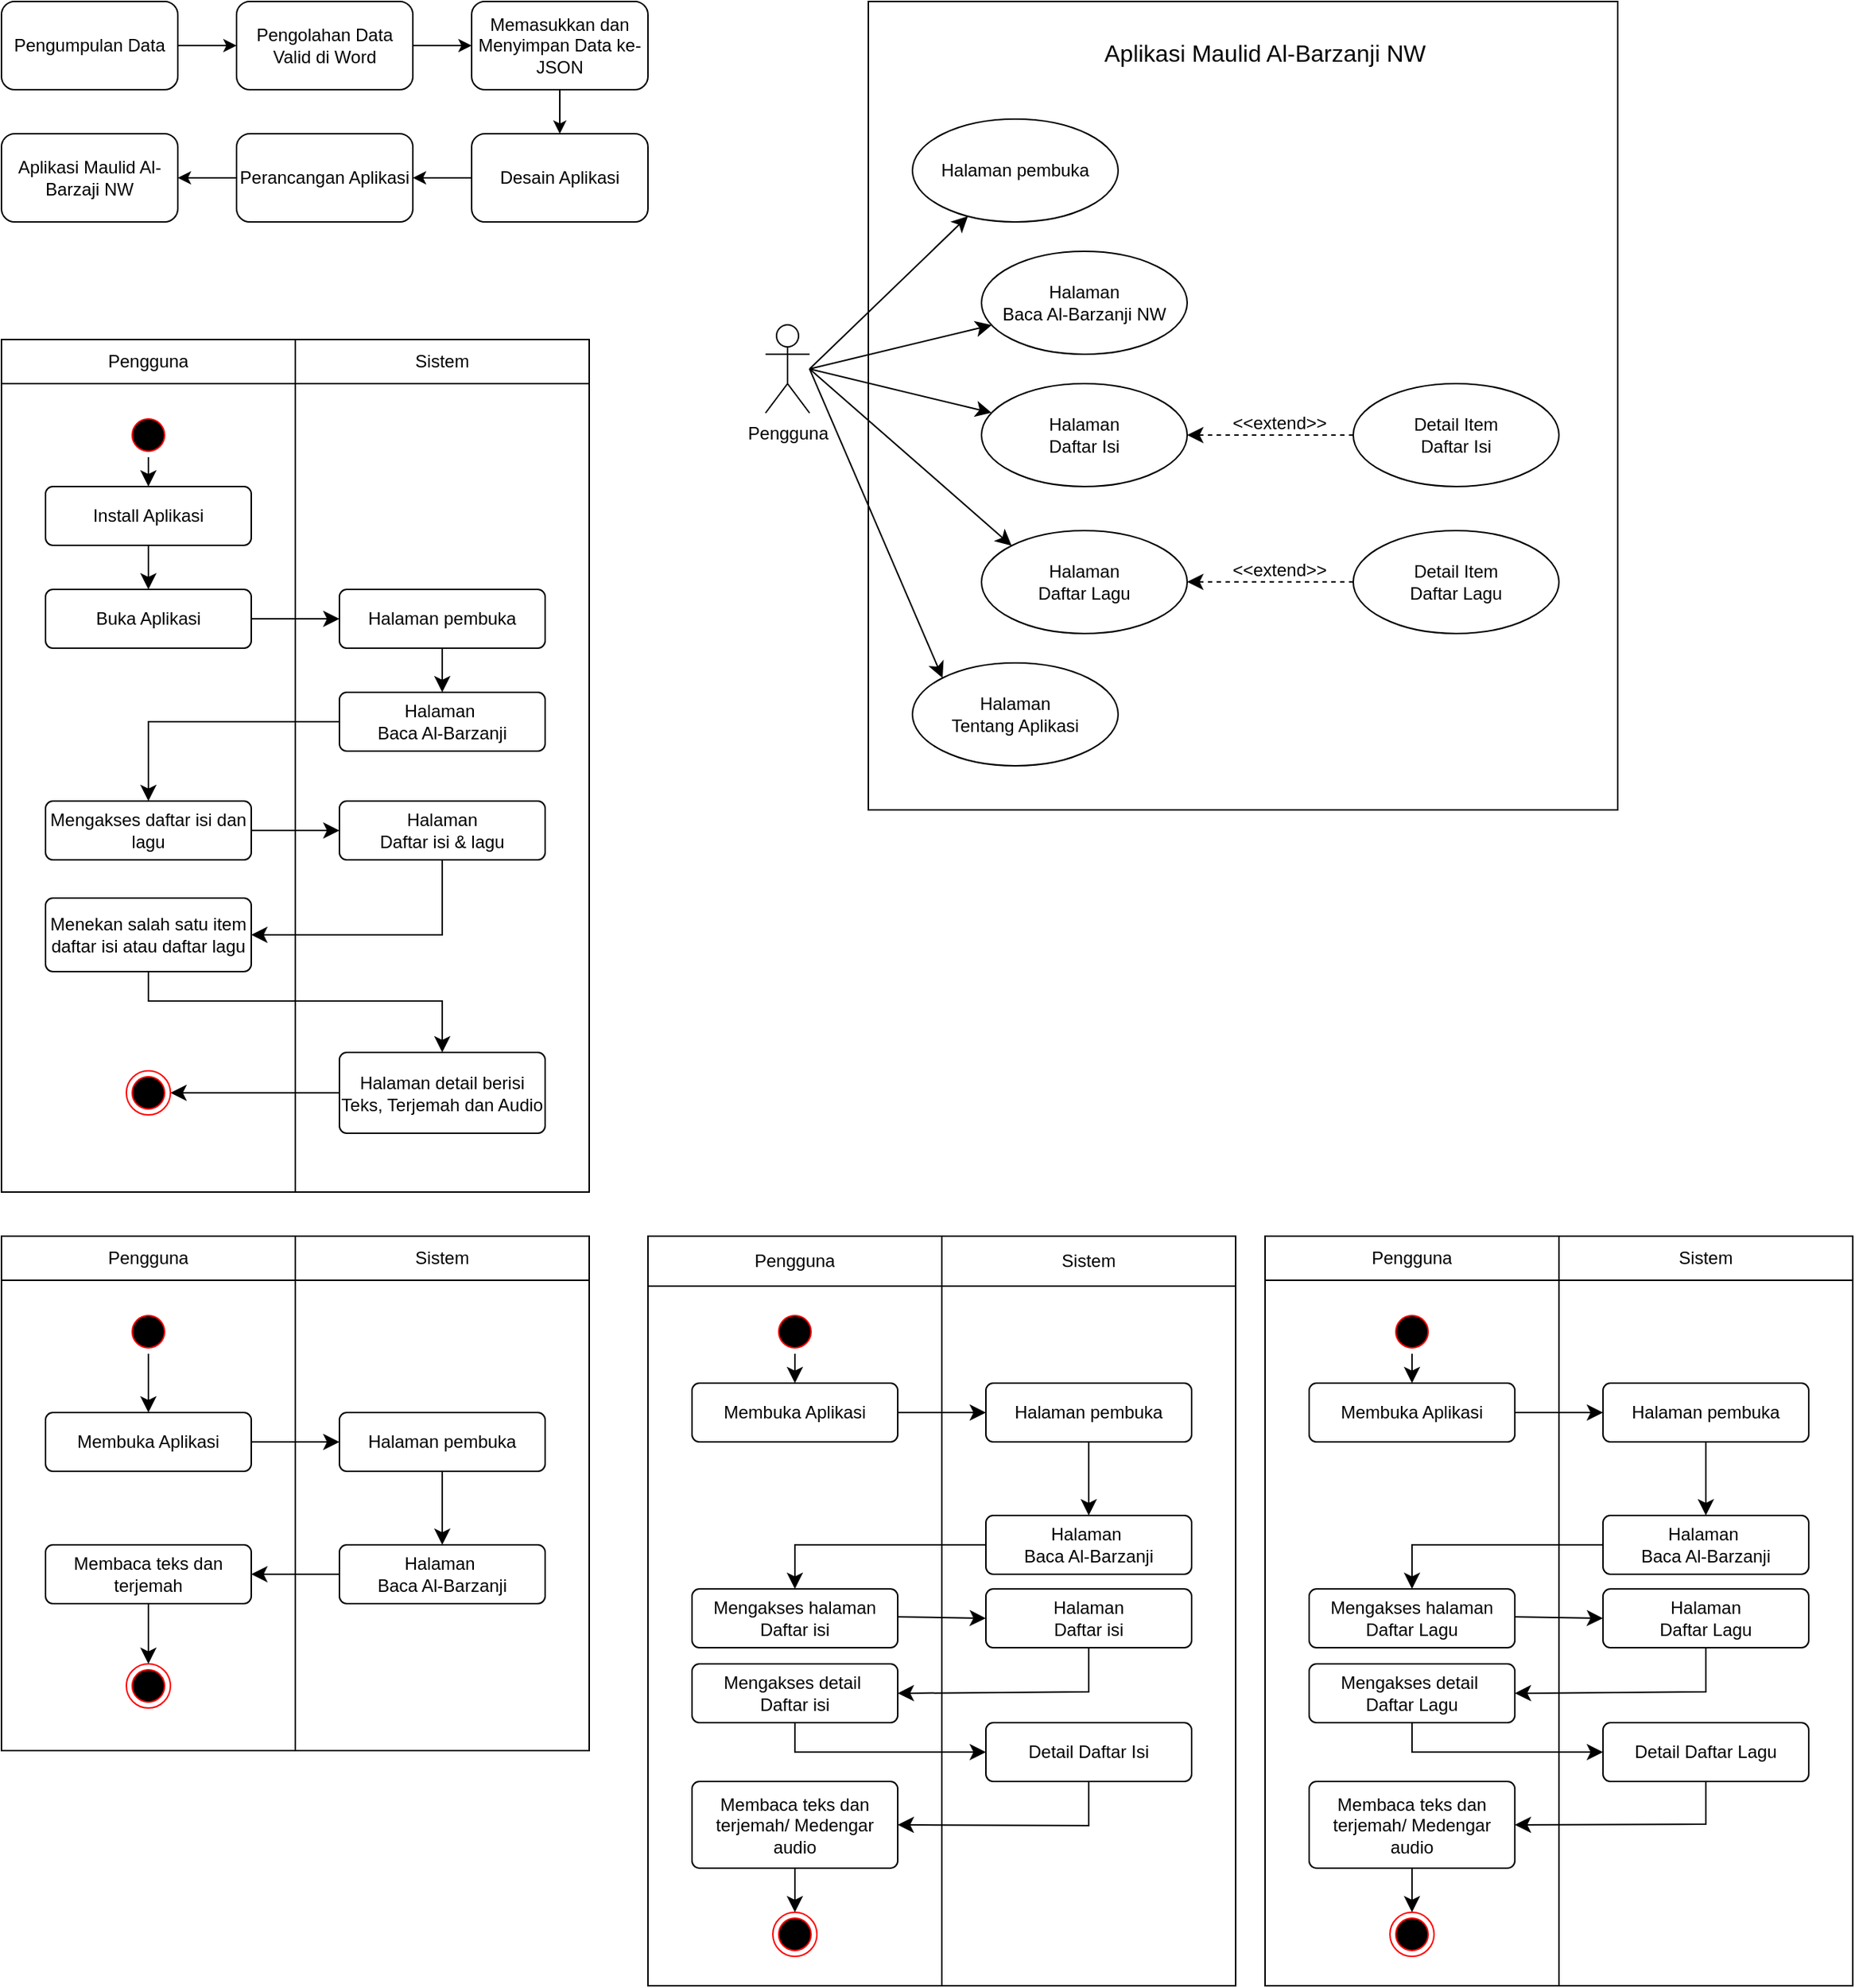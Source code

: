 <mxfile version="24.7.7">
  <diagram name="Halaman-1" id="_kUwV4zUr6YiUMnC7bTi">
    <mxGraphModel dx="1509" dy="865" grid="1" gridSize="10" guides="1" tooltips="1" connect="1" arrows="1" fold="1" page="1" pageScale="1" pageWidth="827" pageHeight="1169" math="0" shadow="0">
      <root>
        <mxCell id="0" />
        <mxCell id="1" parent="0" />
        <mxCell id="xTAgwLi-LPRYSbEvn7TH-20" value="" style="group" vertex="1" connectable="0" parent="1">
          <mxGeometry width="440" height="150" as="geometry" />
        </mxCell>
        <mxCell id="xTAgwLi-LPRYSbEvn7TH-10" style="edgeStyle=orthogonalEdgeStyle;rounded=0;orthogonalLoop=1;jettySize=auto;html=1;entryX=0;entryY=0.5;entryDx=0;entryDy=0;fontFamily=Helvetica;fontSize=12;fontColor=default;" edge="1" parent="xTAgwLi-LPRYSbEvn7TH-20" source="xTAgwLi-LPRYSbEvn7TH-8" target="xTAgwLi-LPRYSbEvn7TH-9">
          <mxGeometry relative="1" as="geometry" />
        </mxCell>
        <mxCell id="xTAgwLi-LPRYSbEvn7TH-8" value="Pengumpulan Data" style="rounded=1;whiteSpace=wrap;html=1;align=center;verticalAlign=middle;fontFamily=Helvetica;fontSize=12;" vertex="1" parent="xTAgwLi-LPRYSbEvn7TH-20">
          <mxGeometry width="120" height="60" as="geometry" />
        </mxCell>
        <mxCell id="xTAgwLi-LPRYSbEvn7TH-16" style="edgeStyle=orthogonalEdgeStyle;rounded=0;orthogonalLoop=1;jettySize=auto;html=1;entryX=0;entryY=0.5;entryDx=0;entryDy=0;fontFamily=Helvetica;fontSize=12;fontColor=default;" edge="1" parent="xTAgwLi-LPRYSbEvn7TH-20" source="xTAgwLi-LPRYSbEvn7TH-9" target="xTAgwLi-LPRYSbEvn7TH-12">
          <mxGeometry relative="1" as="geometry" />
        </mxCell>
        <mxCell id="xTAgwLi-LPRYSbEvn7TH-9" value="Pengolahan Data Valid di Word" style="rounded=1;whiteSpace=wrap;html=1;align=center;verticalAlign=middle;fontFamily=Helvetica;fontSize=12;" vertex="1" parent="xTAgwLi-LPRYSbEvn7TH-20">
          <mxGeometry x="160" width="120" height="60" as="geometry" />
        </mxCell>
        <mxCell id="xTAgwLi-LPRYSbEvn7TH-17" style="edgeStyle=orthogonalEdgeStyle;rounded=0;orthogonalLoop=1;jettySize=auto;html=1;fontFamily=Helvetica;fontSize=12;fontColor=default;" edge="1" parent="xTAgwLi-LPRYSbEvn7TH-20" source="xTAgwLi-LPRYSbEvn7TH-12" target="xTAgwLi-LPRYSbEvn7TH-13">
          <mxGeometry relative="1" as="geometry" />
        </mxCell>
        <mxCell id="xTAgwLi-LPRYSbEvn7TH-12" value="Memasukkan dan Menyimpan Data ke-JSON" style="rounded=1;whiteSpace=wrap;html=1;align=center;verticalAlign=middle;fontFamily=Helvetica;fontSize=12;" vertex="1" parent="xTAgwLi-LPRYSbEvn7TH-20">
          <mxGeometry x="320" width="120" height="60" as="geometry" />
        </mxCell>
        <mxCell id="xTAgwLi-LPRYSbEvn7TH-18" style="edgeStyle=orthogonalEdgeStyle;rounded=0;orthogonalLoop=1;jettySize=auto;html=1;fontFamily=Helvetica;fontSize=12;fontColor=default;" edge="1" parent="xTAgwLi-LPRYSbEvn7TH-20" source="xTAgwLi-LPRYSbEvn7TH-13" target="xTAgwLi-LPRYSbEvn7TH-14">
          <mxGeometry relative="1" as="geometry" />
        </mxCell>
        <mxCell id="xTAgwLi-LPRYSbEvn7TH-13" value="Desain Aplikasi" style="rounded=1;whiteSpace=wrap;html=1;align=center;verticalAlign=middle;fontFamily=Helvetica;fontSize=12;" vertex="1" parent="xTAgwLi-LPRYSbEvn7TH-20">
          <mxGeometry x="320" y="90" width="120" height="60" as="geometry" />
        </mxCell>
        <mxCell id="xTAgwLi-LPRYSbEvn7TH-19" style="edgeStyle=orthogonalEdgeStyle;rounded=0;orthogonalLoop=1;jettySize=auto;html=1;fontFamily=Helvetica;fontSize=12;fontColor=default;" edge="1" parent="xTAgwLi-LPRYSbEvn7TH-20" source="xTAgwLi-LPRYSbEvn7TH-14" target="xTAgwLi-LPRYSbEvn7TH-15">
          <mxGeometry relative="1" as="geometry" />
        </mxCell>
        <mxCell id="xTAgwLi-LPRYSbEvn7TH-14" value="Perancangan Aplikasi" style="rounded=1;whiteSpace=wrap;html=1;align=center;verticalAlign=middle;fontFamily=Helvetica;fontSize=12;" vertex="1" parent="xTAgwLi-LPRYSbEvn7TH-20">
          <mxGeometry x="160" y="90" width="120" height="60" as="geometry" />
        </mxCell>
        <mxCell id="xTAgwLi-LPRYSbEvn7TH-15" value="Aplikasi Maulid Al-Barzaji NW" style="rounded=1;whiteSpace=wrap;html=1;align=center;verticalAlign=middle;fontFamily=Helvetica;fontSize=12;" vertex="1" parent="xTAgwLi-LPRYSbEvn7TH-20">
          <mxGeometry y="90" width="120" height="60" as="geometry" />
        </mxCell>
        <mxCell id="zoRTFglggdQ3mru7zorv-45" value="" style="group" vertex="1" connectable="0" parent="1">
          <mxGeometry y="230" width="400" height="580.0" as="geometry" />
        </mxCell>
        <mxCell id="xTAgwLi-LPRYSbEvn7TH-61" value="" style="shape=table;startSize=0;container=1;collapsible=0;childLayout=tableLayout;" vertex="1" parent="zoRTFglggdQ3mru7zorv-45">
          <mxGeometry width="400" height="580.0" as="geometry" />
        </mxCell>
        <mxCell id="xTAgwLi-LPRYSbEvn7TH-62" value="" style="shape=tableRow;horizontal=0;startSize=0;swimlaneHead=0;swimlaneBody=0;strokeColor=inherit;top=0;left=0;bottom=0;right=0;collapsible=0;dropTarget=0;fillColor=none;points=[[0,0.5],[1,0.5]];portConstraint=eastwest;" vertex="1" parent="xTAgwLi-LPRYSbEvn7TH-61">
          <mxGeometry width="400" height="30" as="geometry" />
        </mxCell>
        <mxCell id="xTAgwLi-LPRYSbEvn7TH-63" value="Pengguna" style="shape=partialRectangle;html=1;whiteSpace=wrap;connectable=0;strokeColor=inherit;overflow=hidden;fillColor=none;top=0;left=0;bottom=0;right=0;pointerEvents=1;" vertex="1" parent="xTAgwLi-LPRYSbEvn7TH-62">
          <mxGeometry width="200" height="30" as="geometry">
            <mxRectangle width="200" height="30" as="alternateBounds" />
          </mxGeometry>
        </mxCell>
        <mxCell id="xTAgwLi-LPRYSbEvn7TH-64" value="Sistem" style="shape=partialRectangle;html=1;whiteSpace=wrap;connectable=0;strokeColor=inherit;overflow=hidden;fillColor=none;top=0;left=0;bottom=0;right=0;pointerEvents=1;" vertex="1" parent="xTAgwLi-LPRYSbEvn7TH-62">
          <mxGeometry x="200" width="200" height="30" as="geometry">
            <mxRectangle width="200" height="30" as="alternateBounds" />
          </mxGeometry>
        </mxCell>
        <mxCell id="xTAgwLi-LPRYSbEvn7TH-65" value="" style="shape=tableRow;horizontal=0;startSize=0;swimlaneHead=0;swimlaneBody=0;strokeColor=inherit;top=0;left=0;bottom=0;right=0;collapsible=0;dropTarget=0;fillColor=none;points=[[0,0.5],[1,0.5]];portConstraint=eastwest;" vertex="1" parent="xTAgwLi-LPRYSbEvn7TH-61">
          <mxGeometry y="30" width="400" height="550" as="geometry" />
        </mxCell>
        <mxCell id="xTAgwLi-LPRYSbEvn7TH-66" value="" style="shape=partialRectangle;html=1;whiteSpace=wrap;connectable=0;strokeColor=inherit;overflow=hidden;fillColor=none;top=0;left=0;bottom=0;right=0;pointerEvents=1;" vertex="1" parent="xTAgwLi-LPRYSbEvn7TH-65">
          <mxGeometry width="200" height="550" as="geometry">
            <mxRectangle width="200" height="550" as="alternateBounds" />
          </mxGeometry>
        </mxCell>
        <mxCell id="xTAgwLi-LPRYSbEvn7TH-67" value="" style="shape=partialRectangle;html=1;whiteSpace=wrap;connectable=0;strokeColor=inherit;overflow=hidden;fillColor=none;top=0;left=0;bottom=0;right=0;pointerEvents=1;" vertex="1" parent="xTAgwLi-LPRYSbEvn7TH-65">
          <mxGeometry x="200" width="200" height="550" as="geometry">
            <mxRectangle width="200" height="550" as="alternateBounds" />
          </mxGeometry>
        </mxCell>
        <mxCell id="zoRTFglggdQ3mru7zorv-22" value="Halaman detail berisi&lt;div&gt;Teks, Terjemah dan Audio&lt;/div&gt;" style="html=1;align=center;verticalAlign=middle;rounded=1;absoluteArcSize=1;arcSize=10;dashed=0;whiteSpace=wrap;" vertex="1" parent="zoRTFglggdQ3mru7zorv-45">
          <mxGeometry x="230" y="485" width="140" height="55" as="geometry" />
        </mxCell>
        <mxCell id="zoRTFglggdQ3mru7zorv-29" style="edgeStyle=none;curved=1;rounded=0;orthogonalLoop=1;jettySize=auto;html=1;entryX=1;entryY=0.5;entryDx=0;entryDy=0;fontSize=12;startSize=8;endSize=8;" edge="1" parent="zoRTFglggdQ3mru7zorv-45" source="zoRTFglggdQ3mru7zorv-22" target="xTAgwLi-LPRYSbEvn7TH-47">
          <mxGeometry relative="1" as="geometry" />
        </mxCell>
        <mxCell id="xTAgwLi-LPRYSbEvn7TH-45" value="" style="ellipse;html=1;shape=startState;fillColor=#000000;strokeColor=#ff0000;" vertex="1" parent="zoRTFglggdQ3mru7zorv-45">
          <mxGeometry x="85" y="50" width="30" height="30" as="geometry" />
        </mxCell>
        <mxCell id="xTAgwLi-LPRYSbEvn7TH-47" value="" style="ellipse;html=1;shape=endState;fillColor=#000000;strokeColor=#ff0000;" vertex="1" parent="zoRTFglggdQ3mru7zorv-45">
          <mxGeometry x="85" y="497.5" width="30" height="30" as="geometry" />
        </mxCell>
        <mxCell id="xTAgwLi-LPRYSbEvn7TH-68" value="Install Aplikasi" style="html=1;align=center;verticalAlign=middle;rounded=1;absoluteArcSize=1;arcSize=10;dashed=0;whiteSpace=wrap;" vertex="1" parent="zoRTFglggdQ3mru7zorv-45">
          <mxGeometry x="30" y="100" width="140" height="40" as="geometry" />
        </mxCell>
        <mxCell id="xTAgwLi-LPRYSbEvn7TH-69" value="Buka Aplikasi" style="html=1;align=center;verticalAlign=middle;rounded=1;absoluteArcSize=1;arcSize=10;dashed=0;whiteSpace=wrap;" vertex="1" parent="zoRTFglggdQ3mru7zorv-45">
          <mxGeometry x="30" y="170" width="140" height="40" as="geometry" />
        </mxCell>
        <mxCell id="zoRTFglggdQ3mru7zorv-34" style="edgeStyle=none;curved=1;rounded=0;orthogonalLoop=1;jettySize=auto;html=1;fontSize=12;startSize=8;endSize=8;" edge="1" parent="zoRTFglggdQ3mru7zorv-45" source="xTAgwLi-LPRYSbEvn7TH-70" target="xTAgwLi-LPRYSbEvn7TH-71">
          <mxGeometry relative="1" as="geometry" />
        </mxCell>
        <mxCell id="xTAgwLi-LPRYSbEvn7TH-70" value="Halaman pembuka" style="html=1;align=center;verticalAlign=middle;rounded=1;absoluteArcSize=1;arcSize=10;dashed=0;whiteSpace=wrap;" vertex="1" parent="zoRTFglggdQ3mru7zorv-45">
          <mxGeometry x="230" y="170" width="140" height="40" as="geometry" />
        </mxCell>
        <mxCell id="zoRTFglggdQ3mru7zorv-35" style="edgeStyle=none;curved=0;rounded=0;orthogonalLoop=1;jettySize=auto;html=1;entryX=0.5;entryY=0;entryDx=0;entryDy=0;fontSize=12;startSize=8;endSize=8;" edge="1" parent="zoRTFglggdQ3mru7zorv-45" source="xTAgwLi-LPRYSbEvn7TH-71" target="zoRTFglggdQ3mru7zorv-31">
          <mxGeometry relative="1" as="geometry">
            <Array as="points">
              <mxPoint x="100" y="260" />
            </Array>
          </mxGeometry>
        </mxCell>
        <mxCell id="xTAgwLi-LPRYSbEvn7TH-71" value="Halaman&amp;nbsp;&lt;div&gt;Baca Al-Barzanji&lt;/div&gt;" style="html=1;align=center;verticalAlign=middle;rounded=1;absoluteArcSize=1;arcSize=10;dashed=0;whiteSpace=wrap;" vertex="1" parent="zoRTFglggdQ3mru7zorv-45">
          <mxGeometry x="230" y="240" width="140" height="40" as="geometry" />
        </mxCell>
        <mxCell id="xTAgwLi-LPRYSbEvn7TH-72" style="edgeStyle=none;curved=1;rounded=0;orthogonalLoop=1;jettySize=auto;html=1;fontSize=12;startSize=8;endSize=8;" edge="1" parent="zoRTFglggdQ3mru7zorv-45" source="xTAgwLi-LPRYSbEvn7TH-45" target="xTAgwLi-LPRYSbEvn7TH-68">
          <mxGeometry relative="1" as="geometry" />
        </mxCell>
        <mxCell id="xTAgwLi-LPRYSbEvn7TH-73" style="edgeStyle=none;curved=1;rounded=0;orthogonalLoop=1;jettySize=auto;html=1;fontSize=12;startSize=8;endSize=8;" edge="1" parent="zoRTFglggdQ3mru7zorv-45" source="xTAgwLi-LPRYSbEvn7TH-68" target="xTAgwLi-LPRYSbEvn7TH-69">
          <mxGeometry relative="1" as="geometry" />
        </mxCell>
        <mxCell id="xTAgwLi-LPRYSbEvn7TH-74" style="edgeStyle=none;curved=1;rounded=0;orthogonalLoop=1;jettySize=auto;html=1;fontSize=12;startSize=8;endSize=8;" edge="1" parent="zoRTFglggdQ3mru7zorv-45" source="xTAgwLi-LPRYSbEvn7TH-69" target="xTAgwLi-LPRYSbEvn7TH-70">
          <mxGeometry relative="1" as="geometry" />
        </mxCell>
        <mxCell id="zoRTFglggdQ3mru7zorv-42" style="edgeStyle=none;curved=0;rounded=0;orthogonalLoop=1;jettySize=auto;html=1;entryX=1;entryY=0.5;entryDx=0;entryDy=0;fontSize=12;startSize=8;endSize=8;" edge="1" parent="zoRTFglggdQ3mru7zorv-45" source="zoRTFglggdQ3mru7zorv-1" target="zoRTFglggdQ3mru7zorv-41">
          <mxGeometry relative="1" as="geometry">
            <Array as="points">
              <mxPoint x="300" y="405" />
            </Array>
          </mxGeometry>
        </mxCell>
        <mxCell id="zoRTFglggdQ3mru7zorv-1" value="Halaman&lt;div&gt;Daftar isi &amp;amp; lagu&lt;/div&gt;" style="html=1;align=center;verticalAlign=middle;rounded=1;absoluteArcSize=1;arcSize=10;dashed=0;whiteSpace=wrap;" vertex="1" parent="zoRTFglggdQ3mru7zorv-45">
          <mxGeometry x="230" y="314" width="140" height="40" as="geometry" />
        </mxCell>
        <mxCell id="zoRTFglggdQ3mru7zorv-37" style="edgeStyle=none;curved=1;rounded=0;orthogonalLoop=1;jettySize=auto;html=1;fontSize=12;startSize=8;endSize=8;" edge="1" parent="zoRTFglggdQ3mru7zorv-45" source="zoRTFglggdQ3mru7zorv-31" target="zoRTFglggdQ3mru7zorv-1">
          <mxGeometry relative="1" as="geometry" />
        </mxCell>
        <mxCell id="zoRTFglggdQ3mru7zorv-31" value="Mengakses daftar isi dan lagu" style="html=1;align=center;verticalAlign=middle;rounded=1;absoluteArcSize=1;arcSize=10;dashed=0;whiteSpace=wrap;" vertex="1" parent="zoRTFglggdQ3mru7zorv-45">
          <mxGeometry x="30" y="314" width="140" height="40" as="geometry" />
        </mxCell>
        <mxCell id="zoRTFglggdQ3mru7zorv-43" style="edgeStyle=none;curved=0;rounded=0;orthogonalLoop=1;jettySize=auto;html=1;entryX=0.5;entryY=0;entryDx=0;entryDy=0;fontSize=12;startSize=8;endSize=8;" edge="1" parent="zoRTFglggdQ3mru7zorv-45" source="zoRTFglggdQ3mru7zorv-41" target="zoRTFglggdQ3mru7zorv-22">
          <mxGeometry relative="1" as="geometry">
            <Array as="points">
              <mxPoint x="100" y="450" />
              <mxPoint x="300" y="450" />
            </Array>
          </mxGeometry>
        </mxCell>
        <mxCell id="zoRTFglggdQ3mru7zorv-41" value="Menekan salah satu item daftar isi atau daftar lagu" style="html=1;align=center;verticalAlign=middle;rounded=1;absoluteArcSize=1;arcSize=10;dashed=0;whiteSpace=wrap;" vertex="1" parent="zoRTFglggdQ3mru7zorv-45">
          <mxGeometry x="30" y="380" width="140" height="50" as="geometry" />
        </mxCell>
        <mxCell id="zoRTFglggdQ3mru7zorv-67" value="" style="group" vertex="1" connectable="0" parent="1">
          <mxGeometry x="520" width="580" height="550" as="geometry" />
        </mxCell>
        <mxCell id="zoRTFglggdQ3mru7zorv-48" value="" style="rounded=0;whiteSpace=wrap;html=1;" vertex="1" parent="zoRTFglggdQ3mru7zorv-67">
          <mxGeometry x="70" width="510" height="550" as="geometry" />
        </mxCell>
        <mxCell id="zoRTFglggdQ3mru7zorv-50" style="edgeStyle=none;curved=1;rounded=0;orthogonalLoop=1;jettySize=auto;html=1;fontSize=12;startSize=8;endSize=8;" edge="1" parent="zoRTFglggdQ3mru7zorv-67" target="zoRTFglggdQ3mru7zorv-47">
          <mxGeometry relative="1" as="geometry">
            <mxPoint x="30" y="250" as="sourcePoint" />
          </mxGeometry>
        </mxCell>
        <mxCell id="zoRTFglggdQ3mru7zorv-58" style="edgeStyle=none;curved=1;rounded=0;orthogonalLoop=1;jettySize=auto;html=1;fontSize=12;startSize=8;endSize=8;" edge="1" parent="zoRTFglggdQ3mru7zorv-67" target="zoRTFglggdQ3mru7zorv-51">
          <mxGeometry relative="1" as="geometry">
            <mxPoint x="30" y="250" as="sourcePoint" />
          </mxGeometry>
        </mxCell>
        <mxCell id="zoRTFglggdQ3mru7zorv-59" style="edgeStyle=none;curved=1;rounded=0;orthogonalLoop=1;jettySize=auto;html=1;fontSize=12;startSize=8;endSize=8;" edge="1" parent="zoRTFglggdQ3mru7zorv-67" target="zoRTFglggdQ3mru7zorv-52">
          <mxGeometry relative="1" as="geometry">
            <mxPoint x="30" y="250" as="sourcePoint" />
          </mxGeometry>
        </mxCell>
        <mxCell id="zoRTFglggdQ3mru7zorv-60" style="edgeStyle=none;curved=1;rounded=0;orthogonalLoop=1;jettySize=auto;html=1;fontSize=12;startSize=8;endSize=8;entryX=0;entryY=0;entryDx=0;entryDy=0;" edge="1" parent="zoRTFglggdQ3mru7zorv-67" target="zoRTFglggdQ3mru7zorv-53">
          <mxGeometry relative="1" as="geometry">
            <mxPoint x="30" y="250" as="sourcePoint" />
          </mxGeometry>
        </mxCell>
        <mxCell id="zoRTFglggdQ3mru7zorv-61" style="edgeStyle=none;curved=1;rounded=0;orthogonalLoop=1;jettySize=auto;html=1;entryX=0;entryY=0;entryDx=0;entryDy=0;fontSize=12;startSize=8;endSize=8;" edge="1" parent="zoRTFglggdQ3mru7zorv-67" target="zoRTFglggdQ3mru7zorv-54">
          <mxGeometry relative="1" as="geometry">
            <mxPoint x="30" y="250" as="sourcePoint" />
          </mxGeometry>
        </mxCell>
        <mxCell id="zoRTFglggdQ3mru7zorv-46" value="Pengguna" style="shape=umlActor;verticalLabelPosition=bottom;verticalAlign=top;html=1;" vertex="1" parent="zoRTFglggdQ3mru7zorv-67">
          <mxGeometry y="220" width="30" height="60" as="geometry" />
        </mxCell>
        <mxCell id="zoRTFglggdQ3mru7zorv-47" value="Halaman pembuka" style="ellipse;whiteSpace=wrap;html=1;" vertex="1" parent="zoRTFglggdQ3mru7zorv-67">
          <mxGeometry x="100" y="80" width="140" height="70" as="geometry" />
        </mxCell>
        <mxCell id="zoRTFglggdQ3mru7zorv-49" value="Aplikasi Maulid Al-Barzanji NW" style="text;strokeColor=none;fillColor=none;html=1;align=center;verticalAlign=middle;whiteSpace=wrap;rounded=0;fontSize=16;" vertex="1" parent="zoRTFglggdQ3mru7zorv-67">
          <mxGeometry x="200" y="20" width="280" height="30" as="geometry" />
        </mxCell>
        <mxCell id="zoRTFglggdQ3mru7zorv-51" value="&lt;div&gt;Halaman&lt;/div&gt;&lt;div&gt;Baca Al-Barzanji NW&lt;/div&gt;" style="ellipse;whiteSpace=wrap;html=1;" vertex="1" parent="zoRTFglggdQ3mru7zorv-67">
          <mxGeometry x="147" y="170" width="140" height="70" as="geometry" />
        </mxCell>
        <mxCell id="zoRTFglggdQ3mru7zorv-63" style="edgeStyle=none;curved=1;rounded=0;orthogonalLoop=1;jettySize=auto;html=1;fontSize=12;startSize=8;endSize=8;dashed=1;exitX=0;exitY=0.5;exitDx=0;exitDy=0;entryX=1;entryY=0.5;entryDx=0;entryDy=0;" edge="1" parent="zoRTFglggdQ3mru7zorv-67" source="zoRTFglggdQ3mru7zorv-56" target="zoRTFglggdQ3mru7zorv-52">
          <mxGeometry relative="1" as="geometry">
            <mxPoint x="283.5" y="330" as="sourcePoint" />
            <mxPoint x="396.5" y="330" as="targetPoint" />
          </mxGeometry>
        </mxCell>
        <mxCell id="zoRTFglggdQ3mru7zorv-52" value="&lt;div&gt;Halaman&lt;/div&gt;&lt;div&gt;Daftar Isi&lt;/div&gt;" style="ellipse;whiteSpace=wrap;html=1;" vertex="1" parent="zoRTFglggdQ3mru7zorv-67">
          <mxGeometry x="147" y="260" width="140" height="70" as="geometry" />
        </mxCell>
        <mxCell id="zoRTFglggdQ3mru7zorv-53" value="&lt;div&gt;Halaman&lt;/div&gt;&lt;div&gt;Daftar Lagu&lt;/div&gt;" style="ellipse;whiteSpace=wrap;html=1;" vertex="1" parent="zoRTFglggdQ3mru7zorv-67">
          <mxGeometry x="147" y="360" width="140" height="70" as="geometry" />
        </mxCell>
        <mxCell id="zoRTFglggdQ3mru7zorv-54" value="&lt;div&gt;Halaman&lt;/div&gt;&lt;div&gt;Tentang Aplikasi&lt;/div&gt;" style="ellipse;whiteSpace=wrap;html=1;" vertex="1" parent="zoRTFglggdQ3mru7zorv-67">
          <mxGeometry x="100" y="450" width="140" height="70" as="geometry" />
        </mxCell>
        <mxCell id="zoRTFglggdQ3mru7zorv-56" value="&lt;div&gt;Detail Item&lt;/div&gt;&lt;div&gt;Daftar Isi&lt;/div&gt;" style="ellipse;whiteSpace=wrap;html=1;" vertex="1" parent="zoRTFglggdQ3mru7zorv-67">
          <mxGeometry x="400" y="260" width="140" height="70" as="geometry" />
        </mxCell>
        <mxCell id="zoRTFglggdQ3mru7zorv-57" value="&lt;div&gt;Detail Item&lt;/div&gt;&lt;div&gt;Daftar Lagu&lt;/div&gt;" style="ellipse;whiteSpace=wrap;html=1;" vertex="1" parent="zoRTFglggdQ3mru7zorv-67">
          <mxGeometry x="400" y="360" width="140" height="70" as="geometry" />
        </mxCell>
        <mxCell id="zoRTFglggdQ3mru7zorv-62" style="edgeStyle=none;curved=1;rounded=0;orthogonalLoop=1;jettySize=auto;html=1;exitX=0.5;exitY=1;exitDx=0;exitDy=0;fontSize=12;startSize=8;endSize=8;" edge="1" parent="zoRTFglggdQ3mru7zorv-67" source="zoRTFglggdQ3mru7zorv-57" target="zoRTFglggdQ3mru7zorv-57">
          <mxGeometry relative="1" as="geometry" />
        </mxCell>
        <mxCell id="zoRTFglggdQ3mru7zorv-70" style="edgeStyle=none;curved=1;rounded=0;orthogonalLoop=1;jettySize=auto;html=1;fontSize=12;startSize=8;endSize=8;dashed=1;exitX=0;exitY=0.5;exitDx=0;exitDy=0;entryX=1;entryY=0.5;entryDx=0;entryDy=0;" edge="1" parent="zoRTFglggdQ3mru7zorv-67">
          <mxGeometry relative="1" as="geometry">
            <mxPoint x="400" y="394.87" as="sourcePoint" />
            <mxPoint x="287" y="394.87" as="targetPoint" />
          </mxGeometry>
        </mxCell>
        <mxCell id="zoRTFglggdQ3mru7zorv-72" value="&lt;span style=&quot;font-size: 12px; text-wrap: nowrap; background-color: rgb(255, 255, 255);&quot;&gt;&amp;lt;&amp;lt;extend&amp;gt;&amp;gt;&lt;/span&gt;" style="text;strokeColor=none;fillColor=none;html=1;align=center;verticalAlign=middle;whiteSpace=wrap;rounded=0;fontSize=16;" vertex="1" parent="zoRTFglggdQ3mru7zorv-67">
          <mxGeometry x="320" y="280" width="60" height="10" as="geometry" />
        </mxCell>
        <mxCell id="zoRTFglggdQ3mru7zorv-73" value="&lt;span style=&quot;font-size: 12px; text-wrap: nowrap; background-color: rgb(255, 255, 255);&quot;&gt;&amp;lt;&amp;lt;extend&amp;gt;&amp;gt;&lt;/span&gt;" style="text;strokeColor=none;fillColor=none;html=1;align=center;verticalAlign=middle;whiteSpace=wrap;rounded=0;fontSize=16;" vertex="1" parent="zoRTFglggdQ3mru7zorv-67">
          <mxGeometry x="320" y="380" width="60" height="10" as="geometry" />
        </mxCell>
        <mxCell id="zoRTFglggdQ3mru7zorv-171" value="" style="group" vertex="1" connectable="0" parent="1">
          <mxGeometry y="840" width="400" height="350.0" as="geometry" />
        </mxCell>
        <mxCell id="zoRTFglggdQ3mru7zorv-75" value="" style="shape=table;startSize=0;container=1;collapsible=0;childLayout=tableLayout;" vertex="1" parent="zoRTFglggdQ3mru7zorv-171">
          <mxGeometry width="400" height="350.0" as="geometry" />
        </mxCell>
        <mxCell id="zoRTFglggdQ3mru7zorv-76" value="" style="shape=tableRow;horizontal=0;startSize=0;swimlaneHead=0;swimlaneBody=0;strokeColor=inherit;top=0;left=0;bottom=0;right=0;collapsible=0;dropTarget=0;fillColor=none;points=[[0,0.5],[1,0.5]];portConstraint=eastwest;" vertex="1" parent="zoRTFglggdQ3mru7zorv-75">
          <mxGeometry width="400" height="30" as="geometry" />
        </mxCell>
        <mxCell id="zoRTFglggdQ3mru7zorv-77" value="Pengguna" style="shape=partialRectangle;html=1;whiteSpace=wrap;connectable=0;strokeColor=inherit;overflow=hidden;fillColor=none;top=0;left=0;bottom=0;right=0;pointerEvents=1;" vertex="1" parent="zoRTFglggdQ3mru7zorv-76">
          <mxGeometry width="200" height="30" as="geometry">
            <mxRectangle width="200" height="30" as="alternateBounds" />
          </mxGeometry>
        </mxCell>
        <mxCell id="zoRTFglggdQ3mru7zorv-78" value="Sistem" style="shape=partialRectangle;html=1;whiteSpace=wrap;connectable=0;strokeColor=inherit;overflow=hidden;fillColor=none;top=0;left=0;bottom=0;right=0;pointerEvents=1;" vertex="1" parent="zoRTFglggdQ3mru7zorv-76">
          <mxGeometry x="200" width="200" height="30" as="geometry">
            <mxRectangle width="200" height="30" as="alternateBounds" />
          </mxGeometry>
        </mxCell>
        <mxCell id="zoRTFglggdQ3mru7zorv-79" value="" style="shape=tableRow;horizontal=0;startSize=0;swimlaneHead=0;swimlaneBody=0;strokeColor=inherit;top=0;left=0;bottom=0;right=0;collapsible=0;dropTarget=0;fillColor=none;points=[[0,0.5],[1,0.5]];portConstraint=eastwest;" vertex="1" parent="zoRTFglggdQ3mru7zorv-75">
          <mxGeometry y="30" width="400" height="320" as="geometry" />
        </mxCell>
        <mxCell id="zoRTFglggdQ3mru7zorv-80" value="" style="shape=partialRectangle;html=1;whiteSpace=wrap;connectable=0;strokeColor=inherit;overflow=hidden;fillColor=none;top=0;left=0;bottom=0;right=0;pointerEvents=1;" vertex="1" parent="zoRTFglggdQ3mru7zorv-79">
          <mxGeometry width="200" height="320" as="geometry">
            <mxRectangle width="200" height="320" as="alternateBounds" />
          </mxGeometry>
        </mxCell>
        <mxCell id="zoRTFglggdQ3mru7zorv-81" value="" style="shape=partialRectangle;html=1;whiteSpace=wrap;connectable=0;strokeColor=inherit;overflow=hidden;fillColor=none;top=0;left=0;bottom=0;right=0;pointerEvents=1;" vertex="1" parent="zoRTFglggdQ3mru7zorv-79">
          <mxGeometry x="200" width="200" height="320" as="geometry">
            <mxRectangle width="200" height="320" as="alternateBounds" />
          </mxGeometry>
        </mxCell>
        <mxCell id="zoRTFglggdQ3mru7zorv-84" value="" style="ellipse;html=1;shape=startState;fillColor=#000000;strokeColor=#ff0000;" vertex="1" parent="zoRTFglggdQ3mru7zorv-171">
          <mxGeometry x="85" y="50" width="30" height="30" as="geometry" />
        </mxCell>
        <mxCell id="zoRTFglggdQ3mru7zorv-85" value="" style="ellipse;html=1;shape=endState;fillColor=#000000;strokeColor=#ff0000;" vertex="1" parent="zoRTFglggdQ3mru7zorv-171">
          <mxGeometry x="85" y="291" width="30" height="30" as="geometry" />
        </mxCell>
        <mxCell id="zoRTFglggdQ3mru7zorv-104" style="edgeStyle=none;curved=1;rounded=0;orthogonalLoop=1;jettySize=auto;html=1;fontSize=12;startSize=8;endSize=8;" edge="1" parent="zoRTFglggdQ3mru7zorv-171" source="zoRTFglggdQ3mru7zorv-86" target="zoRTFglggdQ3mru7zorv-89">
          <mxGeometry relative="1" as="geometry" />
        </mxCell>
        <mxCell id="zoRTFglggdQ3mru7zorv-86" value="Membuka Aplikasi" style="html=1;align=center;verticalAlign=middle;rounded=1;absoluteArcSize=1;arcSize=10;dashed=0;whiteSpace=wrap;" vertex="1" parent="zoRTFglggdQ3mru7zorv-171">
          <mxGeometry x="30" y="120" width="140" height="40" as="geometry" />
        </mxCell>
        <mxCell id="zoRTFglggdQ3mru7zorv-88" style="edgeStyle=none;curved=1;rounded=0;orthogonalLoop=1;jettySize=auto;html=1;fontSize=12;startSize=8;endSize=8;entryX=0.5;entryY=0;entryDx=0;entryDy=0;" edge="1" parent="zoRTFglggdQ3mru7zorv-171" source="zoRTFglggdQ3mru7zorv-89" target="zoRTFglggdQ3mru7zorv-101">
          <mxGeometry relative="1" as="geometry">
            <mxPoint x="300" y="170" as="targetPoint" />
          </mxGeometry>
        </mxCell>
        <mxCell id="zoRTFglggdQ3mru7zorv-89" value="Halaman pembuka" style="html=1;align=center;verticalAlign=middle;rounded=1;absoluteArcSize=1;arcSize=10;dashed=0;whiteSpace=wrap;" vertex="1" parent="zoRTFglggdQ3mru7zorv-171">
          <mxGeometry x="230" y="120" width="140" height="40" as="geometry" />
        </mxCell>
        <mxCell id="zoRTFglggdQ3mru7zorv-92" style="edgeStyle=none;curved=1;rounded=0;orthogonalLoop=1;jettySize=auto;html=1;fontSize=12;startSize=8;endSize=8;" edge="1" parent="zoRTFglggdQ3mru7zorv-171" source="zoRTFglggdQ3mru7zorv-84" target="zoRTFglggdQ3mru7zorv-86">
          <mxGeometry relative="1" as="geometry" />
        </mxCell>
        <mxCell id="zoRTFglggdQ3mru7zorv-103" style="edgeStyle=none;curved=1;rounded=0;orthogonalLoop=1;jettySize=auto;html=1;entryX=1;entryY=0.5;entryDx=0;entryDy=0;fontSize=12;startSize=8;endSize=8;" edge="1" parent="zoRTFglggdQ3mru7zorv-171" source="zoRTFglggdQ3mru7zorv-101" target="zoRTFglggdQ3mru7zorv-169">
          <mxGeometry relative="1" as="geometry" />
        </mxCell>
        <mxCell id="zoRTFglggdQ3mru7zorv-101" value="Halaman&amp;nbsp;&lt;div&gt;Baca Al-Barzanji&lt;/div&gt;" style="html=1;align=center;verticalAlign=middle;rounded=1;absoluteArcSize=1;arcSize=10;dashed=0;whiteSpace=wrap;" vertex="1" parent="zoRTFglggdQ3mru7zorv-171">
          <mxGeometry x="230" y="210" width="140" height="40" as="geometry" />
        </mxCell>
        <mxCell id="zoRTFglggdQ3mru7zorv-170" style="edgeStyle=none;curved=1;rounded=0;orthogonalLoop=1;jettySize=auto;html=1;entryX=0.5;entryY=0;entryDx=0;entryDy=0;fontSize=12;startSize=8;endSize=8;" edge="1" parent="zoRTFglggdQ3mru7zorv-171" source="zoRTFglggdQ3mru7zorv-169" target="zoRTFglggdQ3mru7zorv-85">
          <mxGeometry relative="1" as="geometry" />
        </mxCell>
        <mxCell id="zoRTFglggdQ3mru7zorv-169" value="Membaca teks dan terjemah" style="html=1;align=center;verticalAlign=middle;rounded=1;absoluteArcSize=1;arcSize=10;dashed=0;whiteSpace=wrap;" vertex="1" parent="zoRTFglggdQ3mru7zorv-171">
          <mxGeometry x="30" y="210" width="140" height="40" as="geometry" />
        </mxCell>
        <mxCell id="zoRTFglggdQ3mru7zorv-172" value="" style="group" vertex="1" connectable="0" parent="1">
          <mxGeometry x="440" y="840" width="400" height="510" as="geometry" />
        </mxCell>
        <mxCell id="zoRTFglggdQ3mru7zorv-107" value="" style="shape=table;startSize=0;container=1;collapsible=0;childLayout=tableLayout;" vertex="1" parent="zoRTFglggdQ3mru7zorv-172">
          <mxGeometry width="400" height="510" as="geometry" />
        </mxCell>
        <mxCell id="zoRTFglggdQ3mru7zorv-108" value="" style="shape=tableRow;horizontal=0;startSize=0;swimlaneHead=0;swimlaneBody=0;strokeColor=inherit;top=0;left=0;bottom=0;right=0;collapsible=0;dropTarget=0;fillColor=none;points=[[0,0.5],[1,0.5]];portConstraint=eastwest;" vertex="1" parent="zoRTFglggdQ3mru7zorv-107">
          <mxGeometry width="400" height="34" as="geometry" />
        </mxCell>
        <mxCell id="zoRTFglggdQ3mru7zorv-109" value="Pengguna" style="shape=partialRectangle;html=1;whiteSpace=wrap;connectable=0;strokeColor=inherit;overflow=hidden;fillColor=none;top=0;left=0;bottom=0;right=0;pointerEvents=1;" vertex="1" parent="zoRTFglggdQ3mru7zorv-108">
          <mxGeometry width="200" height="34" as="geometry">
            <mxRectangle width="200" height="34" as="alternateBounds" />
          </mxGeometry>
        </mxCell>
        <mxCell id="zoRTFglggdQ3mru7zorv-110" value="Sistem" style="shape=partialRectangle;html=1;whiteSpace=wrap;connectable=0;strokeColor=inherit;overflow=hidden;fillColor=none;top=0;left=0;bottom=0;right=0;pointerEvents=1;" vertex="1" parent="zoRTFglggdQ3mru7zorv-108">
          <mxGeometry x="200" width="200" height="34" as="geometry">
            <mxRectangle width="200" height="34" as="alternateBounds" />
          </mxGeometry>
        </mxCell>
        <mxCell id="zoRTFglggdQ3mru7zorv-111" value="" style="shape=tableRow;horizontal=0;startSize=0;swimlaneHead=0;swimlaneBody=0;strokeColor=inherit;top=0;left=0;bottom=0;right=0;collapsible=0;dropTarget=0;fillColor=none;points=[[0,0.5],[1,0.5]];portConstraint=eastwest;" vertex="1" parent="zoRTFglggdQ3mru7zorv-107">
          <mxGeometry y="34" width="400" height="476" as="geometry" />
        </mxCell>
        <mxCell id="zoRTFglggdQ3mru7zorv-112" value="" style="shape=partialRectangle;html=1;whiteSpace=wrap;connectable=0;strokeColor=inherit;overflow=hidden;fillColor=none;top=0;left=0;bottom=0;right=0;pointerEvents=1;" vertex="1" parent="zoRTFglggdQ3mru7zorv-111">
          <mxGeometry width="200" height="476" as="geometry">
            <mxRectangle width="200" height="476" as="alternateBounds" />
          </mxGeometry>
        </mxCell>
        <mxCell id="zoRTFglggdQ3mru7zorv-113" value="" style="shape=partialRectangle;html=1;whiteSpace=wrap;connectable=0;strokeColor=inherit;overflow=hidden;fillColor=none;top=0;left=0;bottom=0;right=0;pointerEvents=1;" vertex="1" parent="zoRTFglggdQ3mru7zorv-111">
          <mxGeometry x="200" width="200" height="476" as="geometry">
            <mxRectangle width="200" height="476" as="alternateBounds" />
          </mxGeometry>
        </mxCell>
        <mxCell id="zoRTFglggdQ3mru7zorv-114" value="" style="ellipse;html=1;shape=startState;fillColor=#000000;strokeColor=#ff0000;" vertex="1" parent="zoRTFglggdQ3mru7zorv-172">
          <mxGeometry x="85" y="50" width="30" height="30" as="geometry" />
        </mxCell>
        <mxCell id="zoRTFglggdQ3mru7zorv-115" value="" style="ellipse;html=1;shape=endState;fillColor=#000000;strokeColor=#ff0000;" vertex="1" parent="zoRTFglggdQ3mru7zorv-172">
          <mxGeometry x="85" y="460" width="30" height="30" as="geometry" />
        </mxCell>
        <mxCell id="zoRTFglggdQ3mru7zorv-116" style="edgeStyle=none;curved=1;rounded=0;orthogonalLoop=1;jettySize=auto;html=1;fontSize=12;startSize=8;endSize=8;" edge="1" parent="zoRTFglggdQ3mru7zorv-172" source="zoRTFglggdQ3mru7zorv-117" target="zoRTFglggdQ3mru7zorv-119">
          <mxGeometry relative="1" as="geometry" />
        </mxCell>
        <mxCell id="zoRTFglggdQ3mru7zorv-117" value="Membuka Aplikasi" style="html=1;align=center;verticalAlign=middle;rounded=1;absoluteArcSize=1;arcSize=10;dashed=0;whiteSpace=wrap;" vertex="1" parent="zoRTFglggdQ3mru7zorv-172">
          <mxGeometry x="30" y="100" width="140" height="40" as="geometry" />
        </mxCell>
        <mxCell id="zoRTFglggdQ3mru7zorv-118" style="edgeStyle=none;curved=1;rounded=0;orthogonalLoop=1;jettySize=auto;html=1;fontSize=12;startSize=8;endSize=8;entryX=0.5;entryY=0;entryDx=0;entryDy=0;" edge="1" parent="zoRTFglggdQ3mru7zorv-172" source="zoRTFglggdQ3mru7zorv-119" target="zoRTFglggdQ3mru7zorv-122">
          <mxGeometry relative="1" as="geometry">
            <mxPoint x="300" y="170" as="targetPoint" />
          </mxGeometry>
        </mxCell>
        <mxCell id="zoRTFglggdQ3mru7zorv-119" value="Halaman pembuka" style="html=1;align=center;verticalAlign=middle;rounded=1;absoluteArcSize=1;arcSize=10;dashed=0;whiteSpace=wrap;" vertex="1" parent="zoRTFglggdQ3mru7zorv-172">
          <mxGeometry x="230" y="100" width="140" height="40" as="geometry" />
        </mxCell>
        <mxCell id="zoRTFglggdQ3mru7zorv-120" style="edgeStyle=none;curved=1;rounded=0;orthogonalLoop=1;jettySize=auto;html=1;fontSize=12;startSize=8;endSize=8;" edge="1" parent="zoRTFglggdQ3mru7zorv-172" source="zoRTFglggdQ3mru7zorv-114" target="zoRTFglggdQ3mru7zorv-117">
          <mxGeometry relative="1" as="geometry" />
        </mxCell>
        <mxCell id="zoRTFglggdQ3mru7zorv-127" style="edgeStyle=none;curved=0;rounded=0;orthogonalLoop=1;jettySize=auto;html=1;entryX=0.5;entryY=0;entryDx=0;entryDy=0;fontSize=12;startSize=8;endSize=8;" edge="1" parent="zoRTFglggdQ3mru7zorv-172" source="zoRTFglggdQ3mru7zorv-122" target="zoRTFglggdQ3mru7zorv-123">
          <mxGeometry relative="1" as="geometry">
            <Array as="points">
              <mxPoint x="100" y="210" />
            </Array>
          </mxGeometry>
        </mxCell>
        <mxCell id="zoRTFglggdQ3mru7zorv-122" value="Halaman&amp;nbsp;&lt;div&gt;Baca Al-Barzanji&lt;/div&gt;" style="html=1;align=center;verticalAlign=middle;rounded=1;absoluteArcSize=1;arcSize=10;dashed=0;whiteSpace=wrap;" vertex="1" parent="zoRTFglggdQ3mru7zorv-172">
          <mxGeometry x="230" y="190" width="140" height="40" as="geometry" />
        </mxCell>
        <mxCell id="zoRTFglggdQ3mru7zorv-123" value="Mengakses halaman&lt;div&gt;Daftar isi&lt;br&gt;&lt;/div&gt;" style="html=1;align=center;verticalAlign=middle;rounded=1;absoluteArcSize=1;arcSize=10;dashed=0;whiteSpace=wrap;" vertex="1" parent="zoRTFglggdQ3mru7zorv-172">
          <mxGeometry x="30" y="240" width="140" height="40" as="geometry" />
        </mxCell>
        <mxCell id="zoRTFglggdQ3mru7zorv-129" style="edgeStyle=none;curved=0;rounded=0;orthogonalLoop=1;jettySize=auto;html=1;entryX=1;entryY=0.5;entryDx=0;entryDy=0;fontSize=12;startSize=8;endSize=8;" edge="1" parent="zoRTFglggdQ3mru7zorv-172" source="zoRTFglggdQ3mru7zorv-124" target="zoRTFglggdQ3mru7zorv-125">
          <mxGeometry relative="1" as="geometry">
            <Array as="points">
              <mxPoint x="300" y="310" />
            </Array>
          </mxGeometry>
        </mxCell>
        <mxCell id="zoRTFglggdQ3mru7zorv-124" value="Halaman&lt;div&gt;Daftar isi&lt;br&gt;&lt;/div&gt;" style="html=1;align=center;verticalAlign=middle;rounded=1;absoluteArcSize=1;arcSize=10;dashed=0;whiteSpace=wrap;" vertex="1" parent="zoRTFglggdQ3mru7zorv-172">
          <mxGeometry x="230" y="240" width="140" height="40" as="geometry" />
        </mxCell>
        <mxCell id="zoRTFglggdQ3mru7zorv-130" style="edgeStyle=none;curved=0;rounded=0;orthogonalLoop=1;jettySize=auto;html=1;entryX=0;entryY=0.5;entryDx=0;entryDy=0;fontSize=12;startSize=8;endSize=8;" edge="1" parent="zoRTFglggdQ3mru7zorv-172" source="zoRTFglggdQ3mru7zorv-125" target="zoRTFglggdQ3mru7zorv-126">
          <mxGeometry relative="1" as="geometry">
            <Array as="points">
              <mxPoint x="100" y="351" />
            </Array>
          </mxGeometry>
        </mxCell>
        <mxCell id="zoRTFglggdQ3mru7zorv-125" value="&lt;div&gt;Mengakses detail&amp;nbsp;&lt;/div&gt;&lt;div&gt;Daftar isi&lt;/div&gt;" style="html=1;align=center;verticalAlign=middle;rounded=1;absoluteArcSize=1;arcSize=10;dashed=0;whiteSpace=wrap;" vertex="1" parent="zoRTFglggdQ3mru7zorv-172">
          <mxGeometry x="30" y="291" width="140" height="40" as="geometry" />
        </mxCell>
        <mxCell id="zoRTFglggdQ3mru7zorv-131" style="edgeStyle=none;curved=0;rounded=0;orthogonalLoop=1;jettySize=auto;html=1;entryX=1;entryY=0.5;entryDx=0;entryDy=0;fontSize=12;startSize=8;endSize=8;" edge="1" parent="zoRTFglggdQ3mru7zorv-172" source="zoRTFglggdQ3mru7zorv-126" target="zoRTFglggdQ3mru7zorv-167">
          <mxGeometry relative="1" as="geometry">
            <Array as="points">
              <mxPoint x="300" y="401" />
            </Array>
          </mxGeometry>
        </mxCell>
        <mxCell id="zoRTFglggdQ3mru7zorv-126" value="Detail Daftar Isi" style="html=1;align=center;verticalAlign=middle;rounded=1;absoluteArcSize=1;arcSize=10;dashed=0;whiteSpace=wrap;" vertex="1" parent="zoRTFglggdQ3mru7zorv-172">
          <mxGeometry x="230" y="331" width="140" height="40" as="geometry" />
        </mxCell>
        <mxCell id="zoRTFglggdQ3mru7zorv-128" style="edgeStyle=none;curved=1;rounded=0;orthogonalLoop=1;jettySize=auto;html=1;entryX=0;entryY=0.5;entryDx=0;entryDy=0;fontSize=12;startSize=8;endSize=8;" edge="1" parent="zoRTFglggdQ3mru7zorv-172" target="zoRTFglggdQ3mru7zorv-124">
          <mxGeometry relative="1" as="geometry">
            <mxPoint x="170" y="258.982" as="sourcePoint" />
            <mxPoint x="233.64" y="261.02" as="targetPoint" />
          </mxGeometry>
        </mxCell>
        <mxCell id="zoRTFglggdQ3mru7zorv-168" style="edgeStyle=none;curved=1;rounded=0;orthogonalLoop=1;jettySize=auto;html=1;entryX=0.5;entryY=0;entryDx=0;entryDy=0;fontSize=12;startSize=8;endSize=8;" edge="1" parent="zoRTFglggdQ3mru7zorv-172" source="zoRTFglggdQ3mru7zorv-167" target="zoRTFglggdQ3mru7zorv-115">
          <mxGeometry relative="1" as="geometry" />
        </mxCell>
        <mxCell id="zoRTFglggdQ3mru7zorv-167" value="Membaca teks dan terjemah/ Medengar audio" style="html=1;align=center;verticalAlign=middle;rounded=1;absoluteArcSize=1;arcSize=10;dashed=0;whiteSpace=wrap;" vertex="1" parent="zoRTFglggdQ3mru7zorv-172">
          <mxGeometry x="30" y="371" width="140" height="59" as="geometry" />
        </mxCell>
        <mxCell id="zoRTFglggdQ3mru7zorv-174" value="" style="group" vertex="1" connectable="0" parent="1">
          <mxGeometry x="860" y="840" width="400" height="510.0" as="geometry" />
        </mxCell>
        <mxCell id="zoRTFglggdQ3mru7zorv-141" value="" style="shape=table;startSize=0;container=1;collapsible=0;childLayout=tableLayout;" vertex="1" parent="zoRTFglggdQ3mru7zorv-174">
          <mxGeometry width="400" height="510.0" as="geometry" />
        </mxCell>
        <mxCell id="zoRTFglggdQ3mru7zorv-142" value="" style="shape=tableRow;horizontal=0;startSize=0;swimlaneHead=0;swimlaneBody=0;strokeColor=inherit;top=0;left=0;bottom=0;right=0;collapsible=0;dropTarget=0;fillColor=none;points=[[0,0.5],[1,0.5]];portConstraint=eastwest;" vertex="1" parent="zoRTFglggdQ3mru7zorv-141">
          <mxGeometry width="400" height="30" as="geometry" />
        </mxCell>
        <mxCell id="zoRTFglggdQ3mru7zorv-143" value="Pengguna" style="shape=partialRectangle;html=1;whiteSpace=wrap;connectable=0;strokeColor=inherit;overflow=hidden;fillColor=none;top=0;left=0;bottom=0;right=0;pointerEvents=1;" vertex="1" parent="zoRTFglggdQ3mru7zorv-142">
          <mxGeometry width="200" height="30" as="geometry">
            <mxRectangle width="200" height="30" as="alternateBounds" />
          </mxGeometry>
        </mxCell>
        <mxCell id="zoRTFglggdQ3mru7zorv-144" value="Sistem" style="shape=partialRectangle;html=1;whiteSpace=wrap;connectable=0;strokeColor=inherit;overflow=hidden;fillColor=none;top=0;left=0;bottom=0;right=0;pointerEvents=1;" vertex="1" parent="zoRTFglggdQ3mru7zorv-142">
          <mxGeometry x="200" width="200" height="30" as="geometry">
            <mxRectangle width="200" height="30" as="alternateBounds" />
          </mxGeometry>
        </mxCell>
        <mxCell id="zoRTFglggdQ3mru7zorv-145" value="" style="shape=tableRow;horizontal=0;startSize=0;swimlaneHead=0;swimlaneBody=0;strokeColor=inherit;top=0;left=0;bottom=0;right=0;collapsible=0;dropTarget=0;fillColor=none;points=[[0,0.5],[1,0.5]];portConstraint=eastwest;" vertex="1" parent="zoRTFglggdQ3mru7zorv-141">
          <mxGeometry y="30" width="400" height="480" as="geometry" />
        </mxCell>
        <mxCell id="zoRTFglggdQ3mru7zorv-146" value="" style="shape=partialRectangle;html=1;whiteSpace=wrap;connectable=0;strokeColor=inherit;overflow=hidden;fillColor=none;top=0;left=0;bottom=0;right=0;pointerEvents=1;" vertex="1" parent="zoRTFglggdQ3mru7zorv-145">
          <mxGeometry width="200" height="480" as="geometry">
            <mxRectangle width="200" height="480" as="alternateBounds" />
          </mxGeometry>
        </mxCell>
        <mxCell id="zoRTFglggdQ3mru7zorv-147" value="" style="shape=partialRectangle;html=1;whiteSpace=wrap;connectable=0;strokeColor=inherit;overflow=hidden;fillColor=none;top=0;left=0;bottom=0;right=0;pointerEvents=1;" vertex="1" parent="zoRTFglggdQ3mru7zorv-145">
          <mxGeometry x="200" width="200" height="480" as="geometry">
            <mxRectangle width="200" height="480" as="alternateBounds" />
          </mxGeometry>
        </mxCell>
        <mxCell id="zoRTFglggdQ3mru7zorv-148" value="" style="ellipse;html=1;shape=startState;fillColor=#000000;strokeColor=#ff0000;" vertex="1" parent="zoRTFglggdQ3mru7zorv-174">
          <mxGeometry x="85" y="50" width="30" height="30" as="geometry" />
        </mxCell>
        <mxCell id="zoRTFglggdQ3mru7zorv-149" value="" style="ellipse;html=1;shape=endState;fillColor=#000000;strokeColor=#ff0000;" vertex="1" parent="zoRTFglggdQ3mru7zorv-174">
          <mxGeometry x="85" y="460" width="30" height="30" as="geometry" />
        </mxCell>
        <mxCell id="zoRTFglggdQ3mru7zorv-150" style="edgeStyle=none;curved=1;rounded=0;orthogonalLoop=1;jettySize=auto;html=1;fontSize=12;startSize=8;endSize=8;" edge="1" parent="zoRTFglggdQ3mru7zorv-174" source="zoRTFglggdQ3mru7zorv-151" target="zoRTFglggdQ3mru7zorv-153">
          <mxGeometry relative="1" as="geometry" />
        </mxCell>
        <mxCell id="zoRTFglggdQ3mru7zorv-151" value="Membuka Aplikasi" style="html=1;align=center;verticalAlign=middle;rounded=1;absoluteArcSize=1;arcSize=10;dashed=0;whiteSpace=wrap;" vertex="1" parent="zoRTFglggdQ3mru7zorv-174">
          <mxGeometry x="30" y="100" width="140" height="40" as="geometry" />
        </mxCell>
        <mxCell id="zoRTFglggdQ3mru7zorv-152" style="edgeStyle=none;curved=1;rounded=0;orthogonalLoop=1;jettySize=auto;html=1;fontSize=12;startSize=8;endSize=8;entryX=0.5;entryY=0;entryDx=0;entryDy=0;" edge="1" parent="zoRTFglggdQ3mru7zorv-174" source="zoRTFglggdQ3mru7zorv-153" target="zoRTFglggdQ3mru7zorv-156">
          <mxGeometry relative="1" as="geometry">
            <mxPoint x="300" y="170" as="targetPoint" />
          </mxGeometry>
        </mxCell>
        <mxCell id="zoRTFglggdQ3mru7zorv-153" value="Halaman pembuka" style="html=1;align=center;verticalAlign=middle;rounded=1;absoluteArcSize=1;arcSize=10;dashed=0;whiteSpace=wrap;" vertex="1" parent="zoRTFglggdQ3mru7zorv-174">
          <mxGeometry x="230" y="100" width="140" height="40" as="geometry" />
        </mxCell>
        <mxCell id="zoRTFglggdQ3mru7zorv-154" style="edgeStyle=none;curved=1;rounded=0;orthogonalLoop=1;jettySize=auto;html=1;fontSize=12;startSize=8;endSize=8;" edge="1" parent="zoRTFglggdQ3mru7zorv-174" source="zoRTFglggdQ3mru7zorv-148" target="zoRTFglggdQ3mru7zorv-151">
          <mxGeometry relative="1" as="geometry" />
        </mxCell>
        <mxCell id="zoRTFglggdQ3mru7zorv-155" style="edgeStyle=none;curved=0;rounded=0;orthogonalLoop=1;jettySize=auto;html=1;entryX=0.5;entryY=0;entryDx=0;entryDy=0;fontSize=12;startSize=8;endSize=8;" edge="1" parent="zoRTFglggdQ3mru7zorv-174" source="zoRTFglggdQ3mru7zorv-156" target="zoRTFglggdQ3mru7zorv-157">
          <mxGeometry relative="1" as="geometry">
            <Array as="points">
              <mxPoint x="100" y="210" />
            </Array>
          </mxGeometry>
        </mxCell>
        <mxCell id="zoRTFglggdQ3mru7zorv-156" value="Halaman&amp;nbsp;&lt;div&gt;Baca Al-Barzanji&lt;/div&gt;" style="html=1;align=center;verticalAlign=middle;rounded=1;absoluteArcSize=1;arcSize=10;dashed=0;whiteSpace=wrap;" vertex="1" parent="zoRTFglggdQ3mru7zorv-174">
          <mxGeometry x="230" y="190" width="140" height="40" as="geometry" />
        </mxCell>
        <mxCell id="zoRTFglggdQ3mru7zorv-157" value="Mengakses halaman&lt;div&gt;Daftar Lagu&lt;br&gt;&lt;/div&gt;" style="html=1;align=center;verticalAlign=middle;rounded=1;absoluteArcSize=1;arcSize=10;dashed=0;whiteSpace=wrap;" vertex="1" parent="zoRTFglggdQ3mru7zorv-174">
          <mxGeometry x="30" y="240" width="140" height="40" as="geometry" />
        </mxCell>
        <mxCell id="zoRTFglggdQ3mru7zorv-158" style="edgeStyle=none;curved=0;rounded=0;orthogonalLoop=1;jettySize=auto;html=1;entryX=1;entryY=0.5;entryDx=0;entryDy=0;fontSize=12;startSize=8;endSize=8;" edge="1" parent="zoRTFglggdQ3mru7zorv-174" source="zoRTFglggdQ3mru7zorv-159" target="zoRTFglggdQ3mru7zorv-161">
          <mxGeometry relative="1" as="geometry">
            <Array as="points">
              <mxPoint x="300" y="310" />
            </Array>
          </mxGeometry>
        </mxCell>
        <mxCell id="zoRTFglggdQ3mru7zorv-159" value="Halaman&lt;div&gt;Daftar Lagu&lt;br&gt;&lt;/div&gt;" style="html=1;align=center;verticalAlign=middle;rounded=1;absoluteArcSize=1;arcSize=10;dashed=0;whiteSpace=wrap;" vertex="1" parent="zoRTFglggdQ3mru7zorv-174">
          <mxGeometry x="230" y="240" width="140" height="40" as="geometry" />
        </mxCell>
        <mxCell id="zoRTFglggdQ3mru7zorv-160" style="edgeStyle=none;curved=0;rounded=0;orthogonalLoop=1;jettySize=auto;html=1;entryX=0;entryY=0.5;entryDx=0;entryDy=0;fontSize=12;startSize=8;endSize=8;" edge="1" parent="zoRTFglggdQ3mru7zorv-174" source="zoRTFglggdQ3mru7zorv-161" target="zoRTFglggdQ3mru7zorv-163">
          <mxGeometry relative="1" as="geometry">
            <Array as="points">
              <mxPoint x="100" y="351" />
            </Array>
          </mxGeometry>
        </mxCell>
        <mxCell id="zoRTFglggdQ3mru7zorv-161" value="&lt;div&gt;Mengakses detail&amp;nbsp;&lt;/div&gt;&lt;div&gt;Daftar Lagu&lt;/div&gt;" style="html=1;align=center;verticalAlign=middle;rounded=1;absoluteArcSize=1;arcSize=10;dashed=0;whiteSpace=wrap;" vertex="1" parent="zoRTFglggdQ3mru7zorv-174">
          <mxGeometry x="30" y="291" width="140" height="40" as="geometry" />
        </mxCell>
        <mxCell id="zoRTFglggdQ3mru7zorv-162" style="edgeStyle=none;curved=0;rounded=0;orthogonalLoop=1;jettySize=auto;html=1;fontSize=12;startSize=8;endSize=8;entryX=1;entryY=0.5;entryDx=0;entryDy=0;" edge="1" parent="zoRTFglggdQ3mru7zorv-174" source="zoRTFglggdQ3mru7zorv-163" target="zoRTFglggdQ3mru7zorv-165">
          <mxGeometry relative="1" as="geometry">
            <Array as="points">
              <mxPoint x="300" y="400" />
            </Array>
          </mxGeometry>
        </mxCell>
        <mxCell id="zoRTFglggdQ3mru7zorv-163" value="Detail Daftar Lagu" style="html=1;align=center;verticalAlign=middle;rounded=1;absoluteArcSize=1;arcSize=10;dashed=0;whiteSpace=wrap;" vertex="1" parent="zoRTFglggdQ3mru7zorv-174">
          <mxGeometry x="230" y="331" width="140" height="40" as="geometry" />
        </mxCell>
        <mxCell id="zoRTFglggdQ3mru7zorv-164" style="edgeStyle=none;curved=1;rounded=0;orthogonalLoop=1;jettySize=auto;html=1;entryX=0;entryY=0.5;entryDx=0;entryDy=0;fontSize=12;startSize=8;endSize=8;" edge="1" parent="zoRTFglggdQ3mru7zorv-174" target="zoRTFglggdQ3mru7zorv-159">
          <mxGeometry relative="1" as="geometry">
            <mxPoint x="170" y="258.982" as="sourcePoint" />
            <mxPoint x="233.64" y="261.02" as="targetPoint" />
          </mxGeometry>
        </mxCell>
        <mxCell id="zoRTFglggdQ3mru7zorv-165" value="Membaca teks dan terjemah/ Medengar audio" style="html=1;align=center;verticalAlign=middle;rounded=1;absoluteArcSize=1;arcSize=10;dashed=0;whiteSpace=wrap;" vertex="1" parent="zoRTFglggdQ3mru7zorv-174">
          <mxGeometry x="30" y="371" width="140" height="59" as="geometry" />
        </mxCell>
        <mxCell id="zoRTFglggdQ3mru7zorv-166" style="edgeStyle=none;curved=1;rounded=0;orthogonalLoop=1;jettySize=auto;html=1;fontSize=12;startSize=8;endSize=8;" edge="1" parent="zoRTFglggdQ3mru7zorv-174" source="zoRTFglggdQ3mru7zorv-165">
          <mxGeometry relative="1" as="geometry">
            <mxPoint x="100" y="460" as="targetPoint" />
          </mxGeometry>
        </mxCell>
      </root>
    </mxGraphModel>
  </diagram>
</mxfile>
